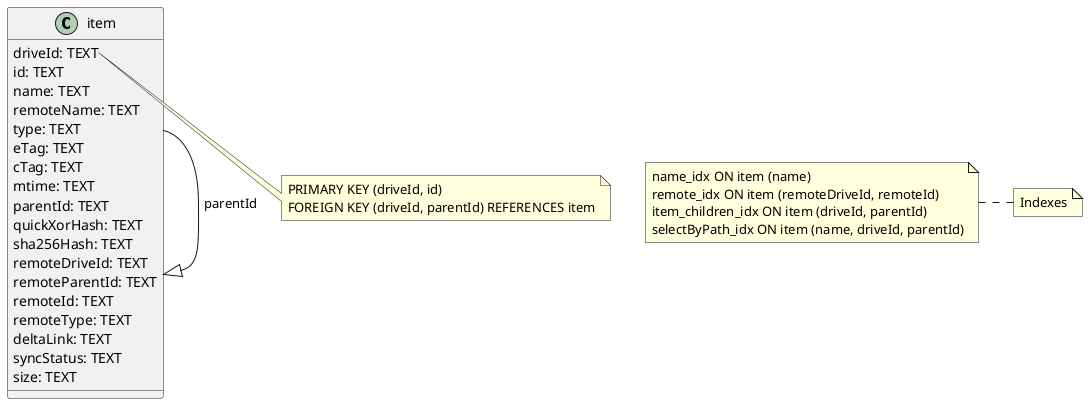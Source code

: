 @startuml

class item {
    driveId: TEXT
    id: TEXT
    name: TEXT
    remoteName: TEXT
    type: TEXT
    eTag: TEXT
    cTag: TEXT
    mtime: TEXT
    parentId: TEXT
    quickXorHash: TEXT
    sha256Hash: TEXT
    remoteDriveId: TEXT
    remoteParentId: TEXT
    remoteId: TEXT
    remoteType: TEXT
    deltaLink: TEXT
    syncStatus: TEXT
    size: TEXT
}

note right of item::driveId
  PRIMARY KEY (driveId, id)
  FOREIGN KEY (driveId, parentId) REFERENCES item
end note

item --|> item : parentId

note "Indexes" as N1
note left of N1
  name_idx ON item (name)
  remote_idx ON item (remoteDriveId, remoteId)
  item_children_idx ON item (driveId, parentId)
  selectByPath_idx ON item (name, driveId, parentId)
end note

@enduml